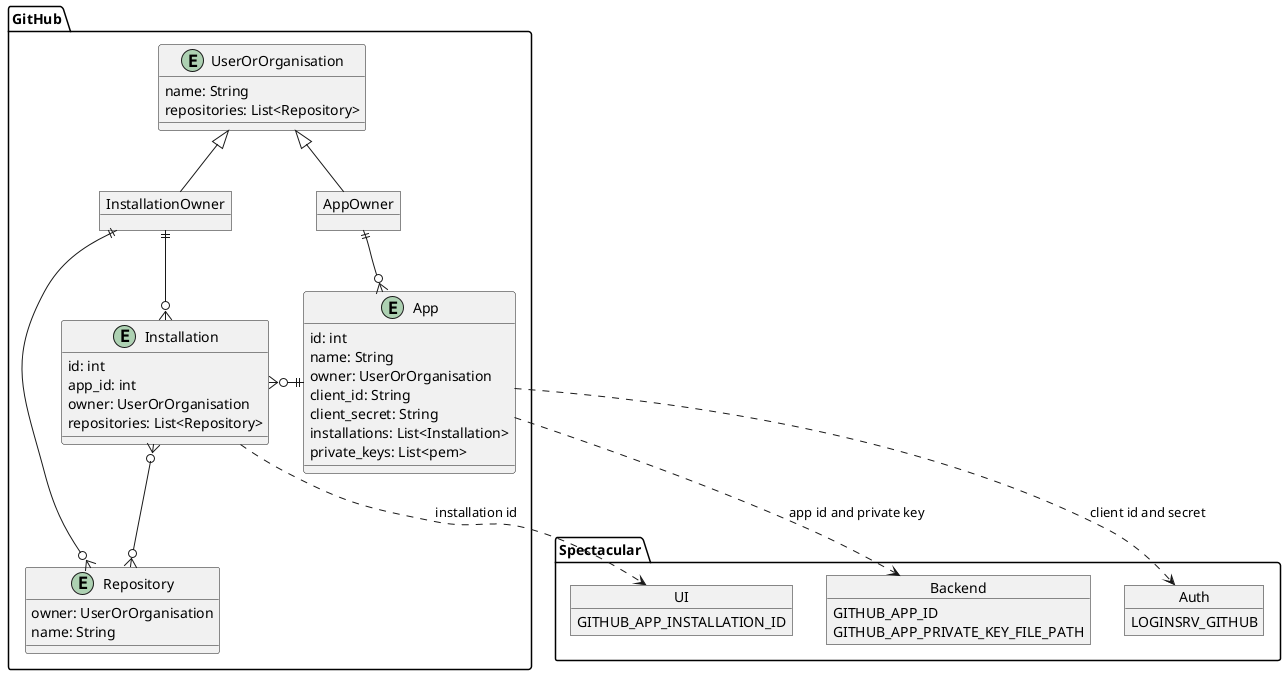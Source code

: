 @startuml github-app-config

package GitHub {
    entity UserOrOrganisation {
        name: String
        repositories: List<Repository>
    }

    object AppOwner {

    }

    object InstallationOwner {

    }

    entity Repository {
        owner: UserOrOrganisation
        name: String
    }

    entity Installation {
        id: int
        app_id: int
        owner: UserOrOrganisation
        repositories: List<Repository>
    }

    entity App {
        id: int
        name: String
        owner: UserOrOrganisation
        client_id: String
        client_secret: String
        installations: List<Installation>
        private_keys: List<pem>
    }
}

package Spectacular {
    object UI {
        GITHUB_APP_INSTALLATION_ID
    }

    object Auth {
        LOGINSRV_GITHUB
    }

    object Backend {
        GITHUB_APP_ID
        GITHUB_APP_PRIVATE_KEY_FILE_PATH
    }
}

' actor User

' GitHub object relationships
UserOrOrganisation <|-- AppOwner
UserOrOrganisation <|-- InstallationOwner
InstallationOwner ||--o{ Installation
AppOwner ||--o{ App
InstallationOwner ||--o{ Repository
App ||-o{ Installation
Installation }o--o{ Repository

' GitHub objects to Spectacular config mappings
Installation ..> UI : "installation id"
App ..> Auth : "client id and secret"
App ..> Backend : "app id and private key"

@enduml